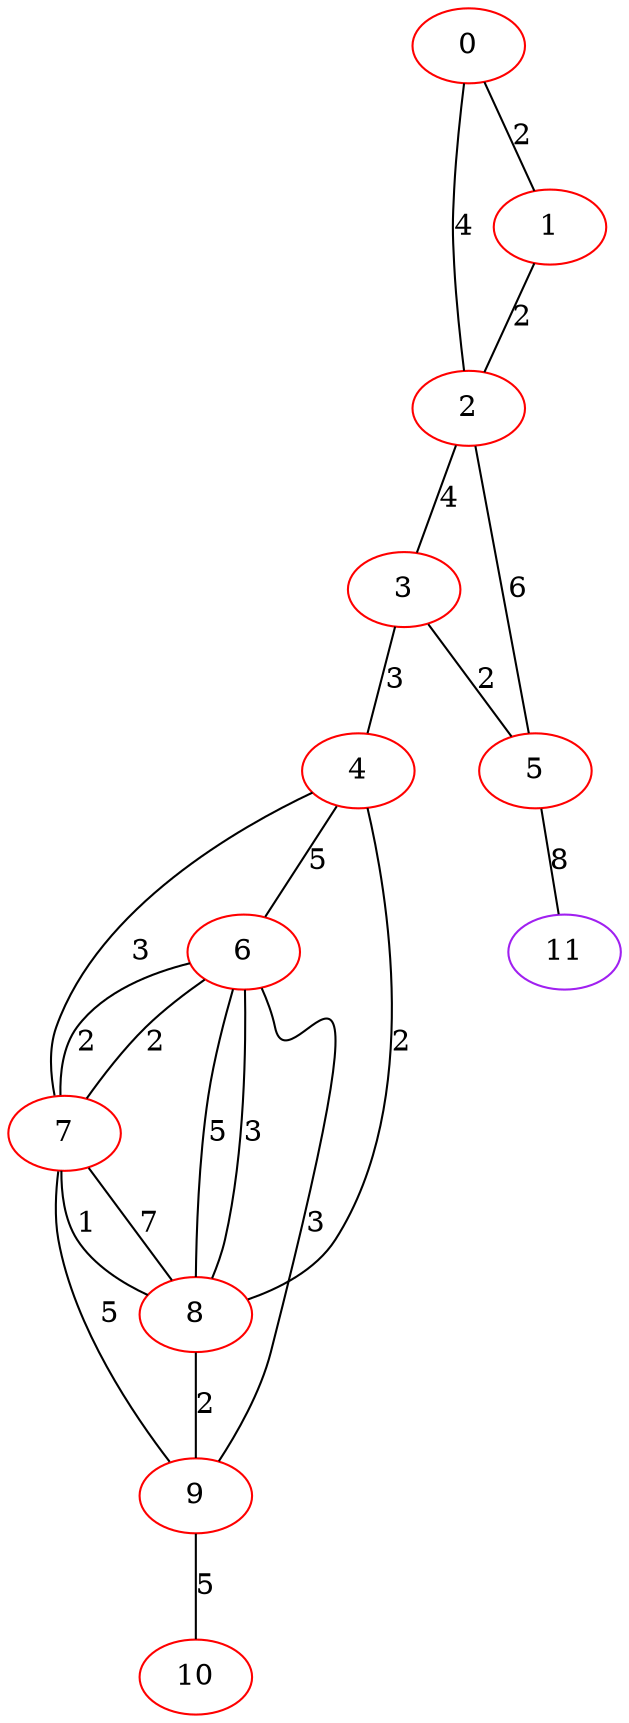 graph "" {
0 [color=red, weight=1];
1 [color=red, weight=1];
2 [color=red, weight=1];
3 [color=red, weight=1];
4 [color=red, weight=1];
5 [color=red, weight=1];
6 [color=red, weight=1];
7 [color=red, weight=1];
8 [color=red, weight=1];
9 [color=red, weight=1];
10 [color=red, weight=1];
11 [color=purple, weight=4];
0 -- 1  [key=0, label=2];
0 -- 2  [key=0, label=4];
1 -- 2  [key=0, label=2];
2 -- 3  [key=0, label=4];
2 -- 5  [key=0, label=6];
3 -- 4  [key=0, label=3];
3 -- 5  [key=0, label=2];
4 -- 8  [key=0, label=2];
4 -- 6  [key=0, label=5];
4 -- 7  [key=0, label=3];
5 -- 11  [key=0, label=8];
6 -- 8  [key=0, label=3];
6 -- 8  [key=1, label=5];
6 -- 9  [key=0, label=3];
6 -- 7  [key=0, label=2];
6 -- 7  [key=1, label=2];
7 -- 8  [key=0, label=1];
7 -- 8  [key=1, label=7];
7 -- 9  [key=0, label=5];
8 -- 9  [key=0, label=2];
9 -- 10  [key=0, label=5];
}
